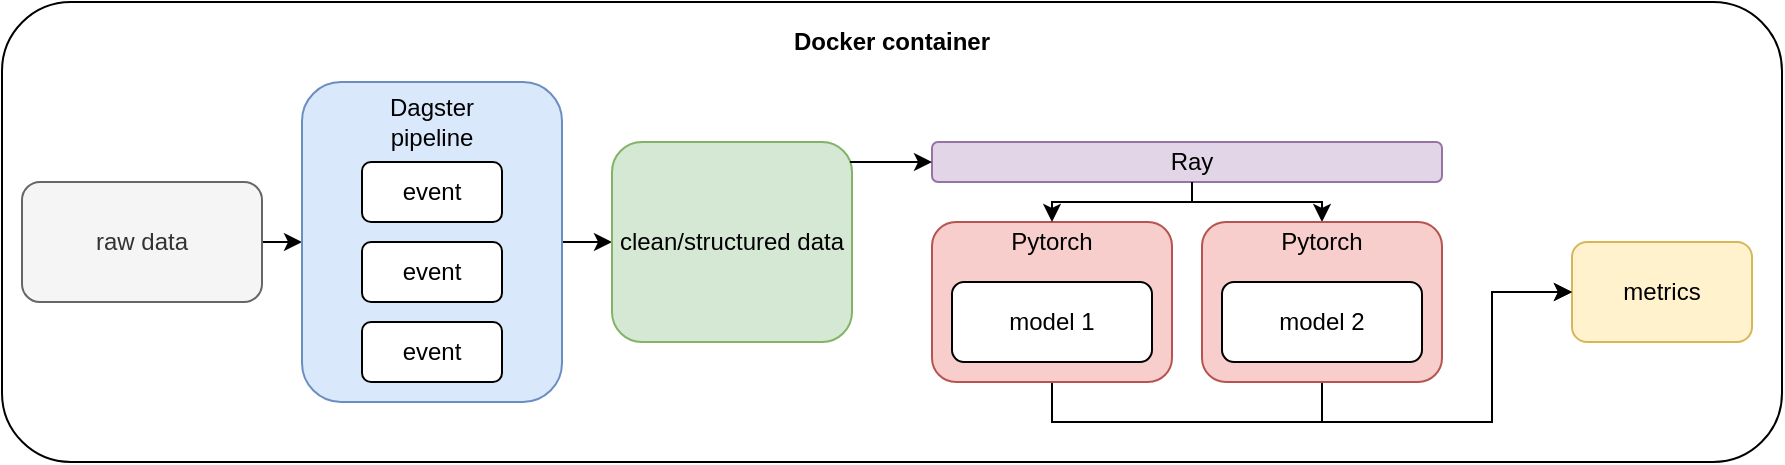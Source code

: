 <mxfile version="13.9.9" type="device"><diagram id="9e6L8VutACVHvUvfx0bo" name="Page-1"><mxGraphModel dx="1186" dy="625" grid="1" gridSize="10" guides="1" tooltips="1" connect="1" arrows="1" fold="1" page="1" pageScale="1" pageWidth="827" pageHeight="1169" math="0" shadow="0"><root><mxCell id="0"/><mxCell id="1" parent="0"/><mxCell id="1IE8TyxxDU_KxeW3Rqg_-15" value="" style="rounded=1;whiteSpace=wrap;html=1;" vertex="1" parent="1"><mxGeometry x="30" y="20" width="890" height="230" as="geometry"/></mxCell><mxCell id="1IE8TyxxDU_KxeW3Rqg_-17" style="edgeStyle=orthogonalEdgeStyle;rounded=0;orthogonalLoop=1;jettySize=auto;html=1;exitX=1;exitY=0.5;exitDx=0;exitDy=0;entryX=0;entryY=0.5;entryDx=0;entryDy=0;" edge="1" parent="1" source="1IE8TyxxDU_KxeW3Rqg_-1" target="1IE8TyxxDU_KxeW3Rqg_-2"><mxGeometry relative="1" as="geometry"/></mxCell><mxCell id="1IE8TyxxDU_KxeW3Rqg_-1" value="raw data" style="rounded=1;whiteSpace=wrap;html=1;fillColor=#f5f5f5;strokeColor=#666666;fontColor=#333333;" vertex="1" parent="1"><mxGeometry x="40" y="110" width="120" height="60" as="geometry"/></mxCell><mxCell id="1IE8TyxxDU_KxeW3Rqg_-18" style="edgeStyle=orthogonalEdgeStyle;rounded=0;orthogonalLoop=1;jettySize=auto;html=1;exitX=1;exitY=0.5;exitDx=0;exitDy=0;entryX=0;entryY=0.5;entryDx=0;entryDy=0;" edge="1" parent="1" source="1IE8TyxxDU_KxeW3Rqg_-2" target="1IE8TyxxDU_KxeW3Rqg_-8"><mxGeometry relative="1" as="geometry"/></mxCell><mxCell id="1IE8TyxxDU_KxeW3Rqg_-2" value="" style="rounded=1;whiteSpace=wrap;html=1;fillColor=#dae8fc;strokeColor=#6c8ebf;" vertex="1" parent="1"><mxGeometry x="180" y="60" width="130" height="160" as="geometry"/></mxCell><mxCell id="1IE8TyxxDU_KxeW3Rqg_-3" value="event" style="rounded=1;whiteSpace=wrap;html=1;" vertex="1" parent="1"><mxGeometry x="210" y="100" width="70" height="30" as="geometry"/></mxCell><mxCell id="1IE8TyxxDU_KxeW3Rqg_-4" value="event" style="rounded=1;whiteSpace=wrap;html=1;" vertex="1" parent="1"><mxGeometry x="210" y="140" width="70" height="30" as="geometry"/></mxCell><mxCell id="1IE8TyxxDU_KxeW3Rqg_-5" value="event" style="rounded=1;whiteSpace=wrap;html=1;" vertex="1" parent="1"><mxGeometry x="210" y="180" width="70" height="30" as="geometry"/></mxCell><mxCell id="1IE8TyxxDU_KxeW3Rqg_-6" value="Dagster&lt;br&gt;pipeline" style="text;html=1;strokeColor=none;fillColor=none;align=center;verticalAlign=middle;whiteSpace=wrap;rounded=0;" vertex="1" parent="1"><mxGeometry x="225" y="70" width="40" height="20" as="geometry"/></mxCell><mxCell id="1IE8TyxxDU_KxeW3Rqg_-8" value="clean/structured data" style="rounded=1;whiteSpace=wrap;html=1;fillColor=#d5e8d4;strokeColor=#82b366;" vertex="1" parent="1"><mxGeometry x="335" y="90" width="120" height="100" as="geometry"/></mxCell><mxCell id="1IE8TyxxDU_KxeW3Rqg_-16" value="metrics" style="rounded=1;whiteSpace=wrap;html=1;fillColor=#fff2cc;strokeColor=#d6b656;" vertex="1" parent="1"><mxGeometry x="815" y="140" width="90" height="50" as="geometry"/></mxCell><mxCell id="1IE8TyxxDU_KxeW3Rqg_-22" value="&lt;b&gt;Docker container&lt;/b&gt;" style="text;html=1;strokeColor=none;fillColor=none;align=center;verticalAlign=middle;whiteSpace=wrap;rounded=0;" vertex="1" parent="1"><mxGeometry x="422" y="30" width="106" height="20" as="geometry"/></mxCell><mxCell id="1IE8TyxxDU_KxeW3Rqg_-24" value="" style="rounded=1;whiteSpace=wrap;html=1;fillColor=#e1d5e7;strokeColor=#9673a6;" vertex="1" parent="1"><mxGeometry x="495" y="90" width="255" height="20" as="geometry"/></mxCell><mxCell id="1IE8TyxxDU_KxeW3Rqg_-37" style="edgeStyle=orthogonalEdgeStyle;rounded=0;orthogonalLoop=1;jettySize=auto;html=1;exitX=0.5;exitY=1;exitDx=0;exitDy=0;entryX=0;entryY=0.5;entryDx=0;entryDy=0;" edge="1" parent="1" source="1IE8TyxxDU_KxeW3Rqg_-25" target="1IE8TyxxDU_KxeW3Rqg_-16"><mxGeometry relative="1" as="geometry"><Array as="points"><mxPoint x="555" y="230"/><mxPoint x="775" y="230"/><mxPoint x="775" y="165"/></Array></mxGeometry></mxCell><mxCell id="1IE8TyxxDU_KxeW3Rqg_-25" value="" style="rounded=1;whiteSpace=wrap;html=1;fillColor=#f8cecc;strokeColor=#b85450;" vertex="1" parent="1"><mxGeometry x="495" y="130" width="120" height="80" as="geometry"/></mxCell><mxCell id="1IE8TyxxDU_KxeW3Rqg_-26" value="model 1" style="rounded=1;whiteSpace=wrap;html=1;" vertex="1" parent="1"><mxGeometry x="505" y="160" width="100" height="40" as="geometry"/></mxCell><mxCell id="1IE8TyxxDU_KxeW3Rqg_-28" value="Pytorch" style="text;html=1;strokeColor=none;fillColor=none;align=center;verticalAlign=middle;whiteSpace=wrap;rounded=0;" vertex="1" parent="1"><mxGeometry x="535" y="130" width="40" height="20" as="geometry"/></mxCell><mxCell id="1IE8TyxxDU_KxeW3Rqg_-34" style="edgeStyle=orthogonalEdgeStyle;rounded=0;orthogonalLoop=1;jettySize=auto;html=1;exitX=0.5;exitY=1;exitDx=0;exitDy=0;entryX=0.5;entryY=0;entryDx=0;entryDy=0;" edge="1" parent="1" source="1IE8TyxxDU_KxeW3Rqg_-29" target="1IE8TyxxDU_KxeW3Rqg_-28"><mxGeometry relative="1" as="geometry"><Array as="points"><mxPoint x="625" y="120"/><mxPoint x="555" y="120"/></Array></mxGeometry></mxCell><mxCell id="1IE8TyxxDU_KxeW3Rqg_-35" style="edgeStyle=orthogonalEdgeStyle;rounded=0;orthogonalLoop=1;jettySize=auto;html=1;exitX=0.5;exitY=1;exitDx=0;exitDy=0;entryX=0.5;entryY=0;entryDx=0;entryDy=0;" edge="1" parent="1" source="1IE8TyxxDU_KxeW3Rqg_-29" target="1IE8TyxxDU_KxeW3Rqg_-33"><mxGeometry relative="1" as="geometry"><Array as="points"><mxPoint x="625" y="120"/><mxPoint x="690" y="120"/></Array></mxGeometry></mxCell><mxCell id="1IE8TyxxDU_KxeW3Rqg_-29" value="Ray" style="text;html=1;strokeColor=none;fillColor=none;align=center;verticalAlign=middle;whiteSpace=wrap;rounded=0;" vertex="1" parent="1"><mxGeometry x="605" y="90" width="40" height="20" as="geometry"/></mxCell><mxCell id="1IE8TyxxDU_KxeW3Rqg_-38" style="edgeStyle=orthogonalEdgeStyle;rounded=0;orthogonalLoop=1;jettySize=auto;html=1;exitX=0.5;exitY=1;exitDx=0;exitDy=0;entryX=0;entryY=0.5;entryDx=0;entryDy=0;" edge="1" parent="1" source="1IE8TyxxDU_KxeW3Rqg_-31" target="1IE8TyxxDU_KxeW3Rqg_-16"><mxGeometry relative="1" as="geometry"><Array as="points"><mxPoint x="690" y="230"/><mxPoint x="775" y="230"/><mxPoint x="775" y="165"/></Array></mxGeometry></mxCell><mxCell id="1IE8TyxxDU_KxeW3Rqg_-31" value="" style="rounded=1;whiteSpace=wrap;html=1;fillColor=#f8cecc;strokeColor=#b85450;" vertex="1" parent="1"><mxGeometry x="630" y="130" width="120" height="80" as="geometry"/></mxCell><mxCell id="1IE8TyxxDU_KxeW3Rqg_-32" value="model 2" style="rounded=1;whiteSpace=wrap;html=1;" vertex="1" parent="1"><mxGeometry x="640" y="160" width="100" height="40" as="geometry"/></mxCell><mxCell id="1IE8TyxxDU_KxeW3Rqg_-33" value="Pytorch" style="text;html=1;strokeColor=none;fillColor=none;align=center;verticalAlign=middle;whiteSpace=wrap;rounded=0;" vertex="1" parent="1"><mxGeometry x="670" y="130" width="40" height="20" as="geometry"/></mxCell><mxCell id="1IE8TyxxDU_KxeW3Rqg_-36" value="" style="endArrow=classic;html=1;exitX=0.992;exitY=0.1;exitDx=0;exitDy=0;exitPerimeter=0;entryX=0;entryY=0.5;entryDx=0;entryDy=0;" edge="1" parent="1" source="1IE8TyxxDU_KxeW3Rqg_-8" target="1IE8TyxxDU_KxeW3Rqg_-24"><mxGeometry width="50" height="50" relative="1" as="geometry"><mxPoint x="525" y="70" as="sourcePoint"/><mxPoint x="575" y="20" as="targetPoint"/></mxGeometry></mxCell></root></mxGraphModel></diagram></mxfile>